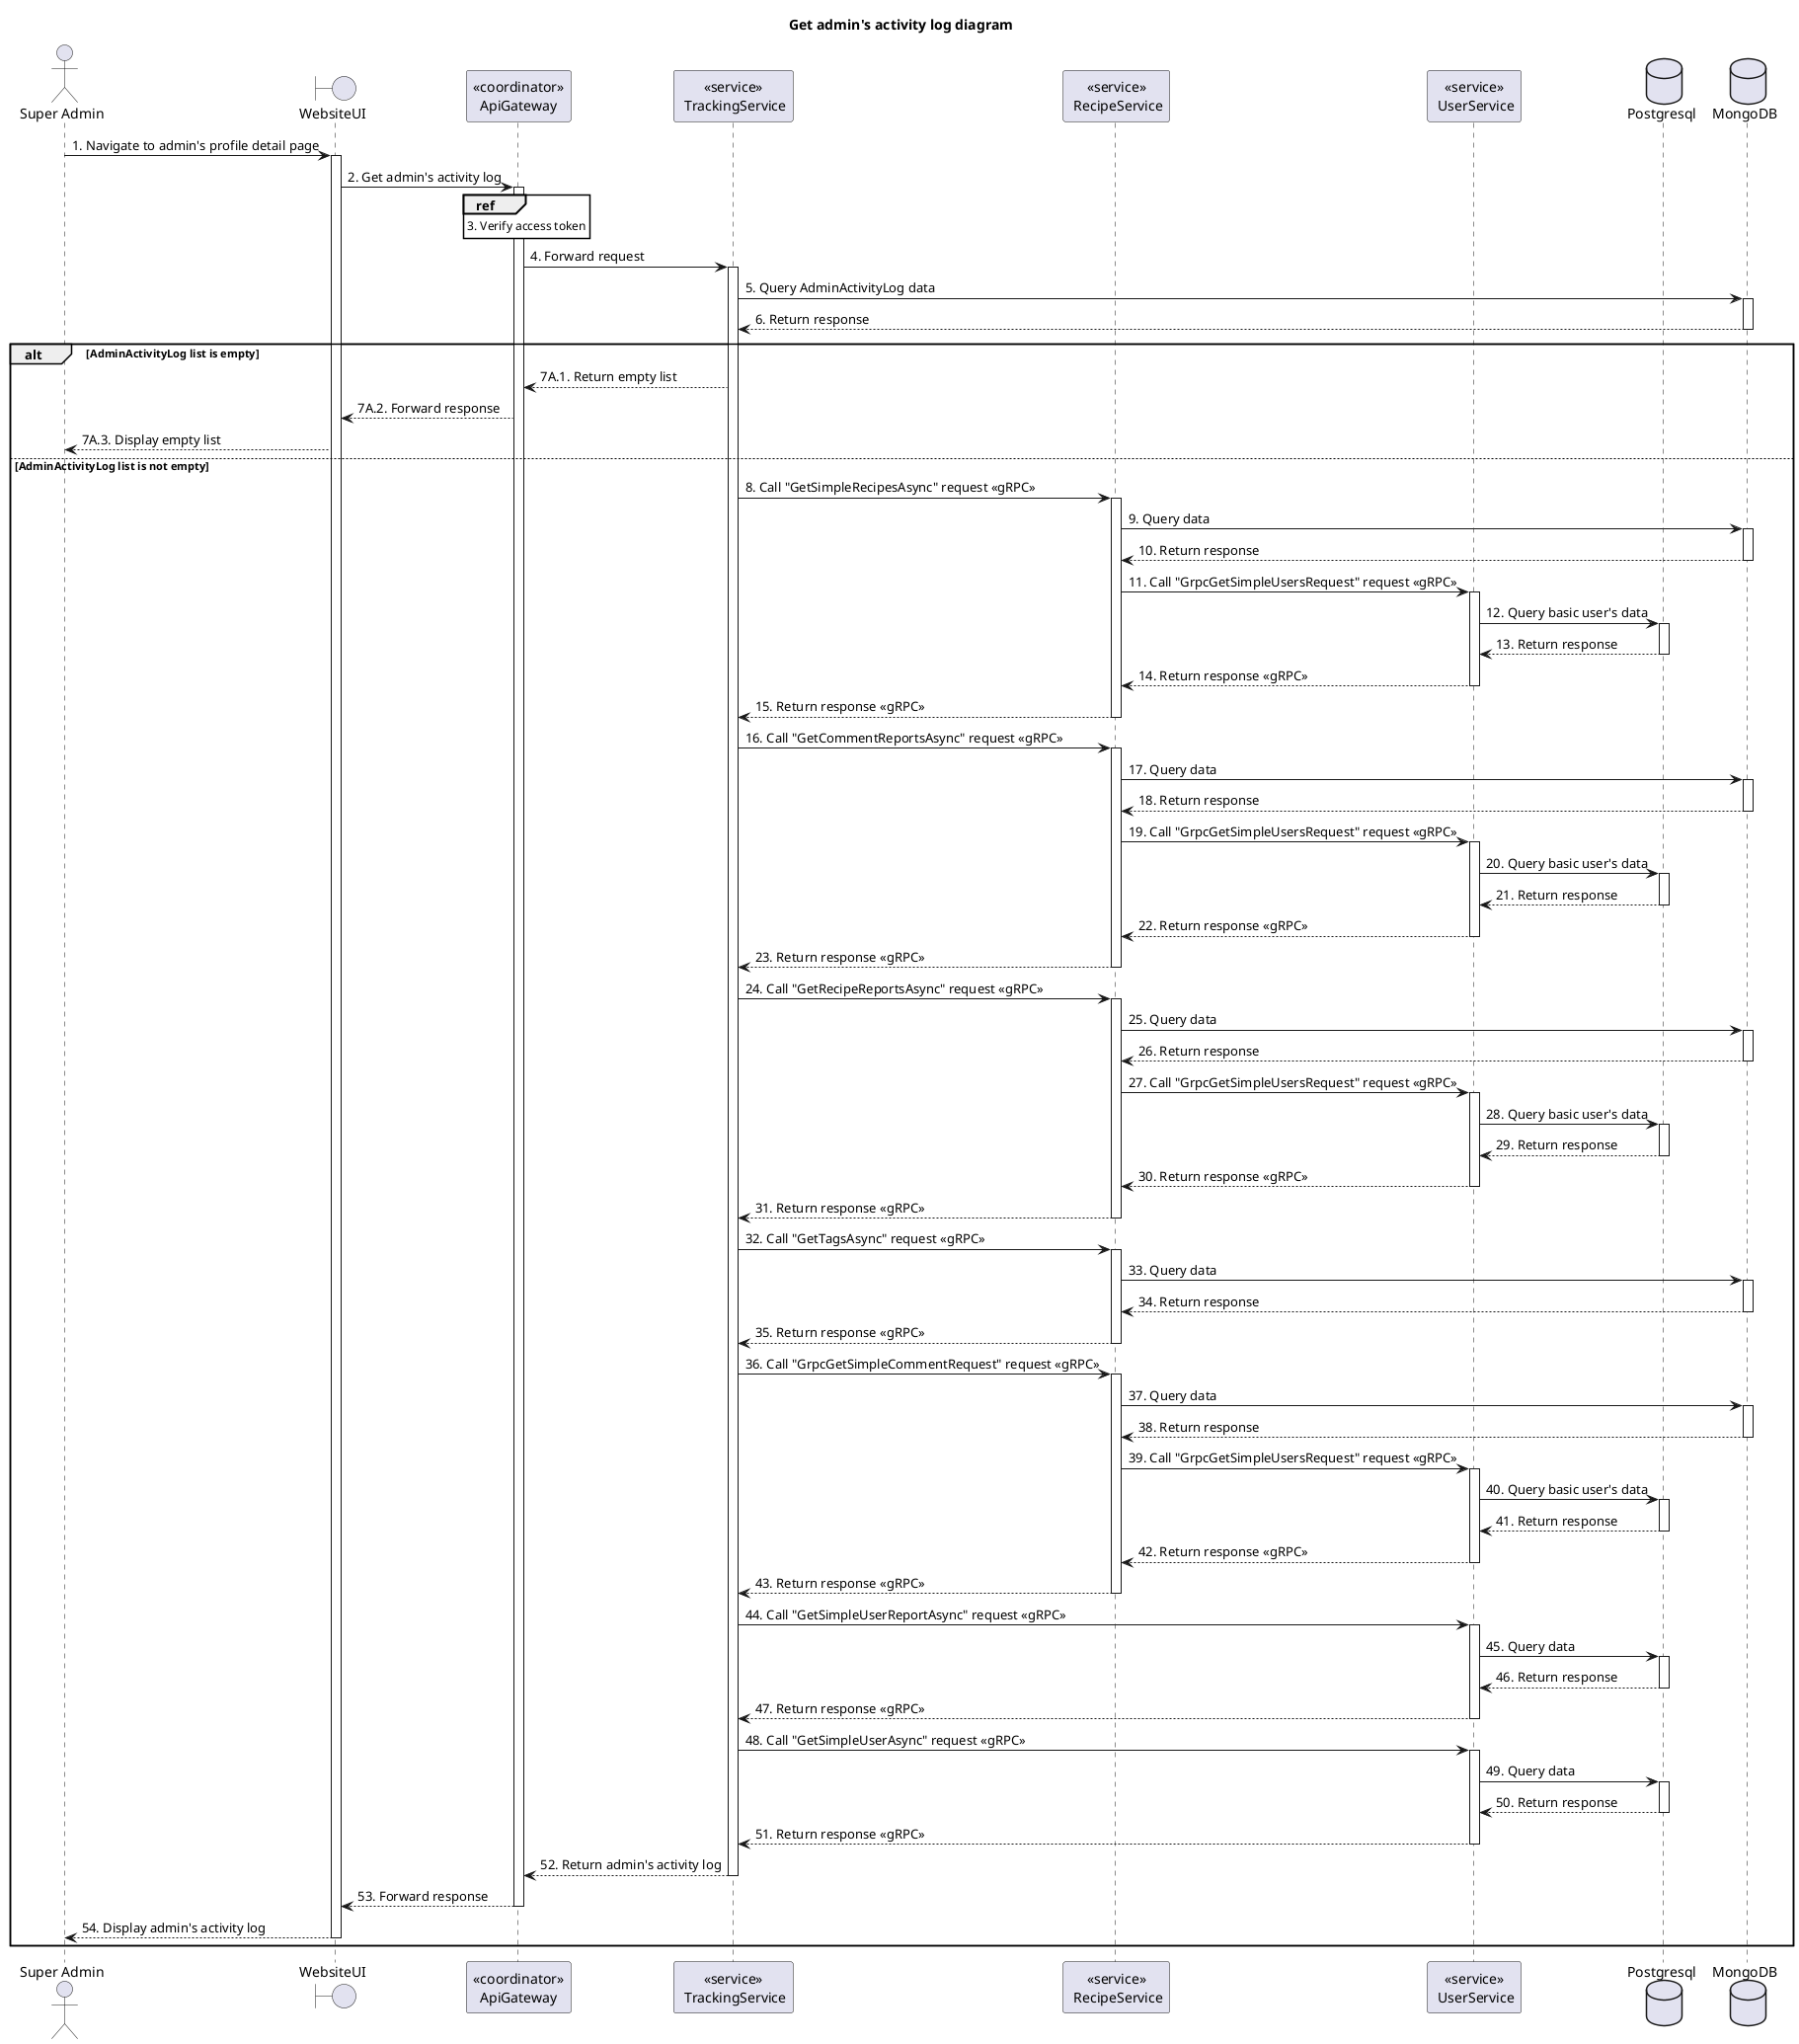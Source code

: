 @startuml Sequence
title "Get admin's activity log diagram"
' Style section
<style>
  sequenceDiagram {
    reference {
      BackGroundColor white
    }
}
</style>

actor "Super Admin" as SuperAdmin
boundary WebsiteUI
participant "<<coordinator>>\nApiGateway" as ApiGateway
participant "<<service>>\n TrackingService" as TrackingService
participant "<<service>>\n RecipeService" as RecipeService
participant "<<service>>\n UserService" as UserService
database Postgresql
database MongoDB

SuperAdmin -> WebsiteUI++: 1. Navigate to admin's profile detail page

WebsiteUI -> ApiGateway++: 2. Get admin's activity log

ref over ApiGateway: 3. Verify access token

ApiGateway -> TrackingService++: 4. Forward request

TrackingService -> MongoDB++: 5. Query AdminActivityLog data
TrackingService <-- MongoDB--: 6. Return response

alt AdminActivityLog list is empty
    ApiGateway <-- TrackingService: 7A.1. Return empty list
    WebsiteUI <-- ApiGateway: 7A.2. Forward response
    SuperAdmin <-- WebsiteUI: 7A.3. Display empty list
else AdminActivityLog list is not empty
    TrackingService -> RecipeService++: 8. Call "GetSimpleRecipesAsync" request <<gRPC>>
    RecipeService -> MongoDB++: 9. Query data
    RecipeService <-- MongoDB--: 10. Return response
    RecipeService -> UserService++: 11. Call "GrpcGetSimpleUsersRequest" request <<gRPC>>
    UserService -> Postgresql++: 12. Query basic user's data
    UserService <-- Postgresql--: 13. Return response
    RecipeService <-- UserService--: 14. Return response <<gRPC>>
    TrackingService <-- RecipeService--: 15. Return response <<gRPC>>

    TrackingService -> RecipeService++: 16. Call "GetCommentReportsAsync" request <<gRPC>>
    RecipeService -> MongoDB++: 17. Query data
    RecipeService <-- MongoDB--: 18. Return response
    RecipeService -> UserService++: 19. Call "GrpcGetSimpleUsersRequest" request <<gRPC>>
    UserService -> Postgresql++: 20. Query basic user's data
    UserService <-- Postgresql--: 21. Return response
    RecipeService <-- UserService--: 22. Return response <<gRPC>>
    TrackingService <-- RecipeService--: 23. Return response <<gRPC>>

    TrackingService -> RecipeService++: 24. Call "GetRecipeReportsAsync" request <<gRPC>>
    RecipeService -> MongoDB++: 25. Query data
    RecipeService <-- MongoDB--: 26. Return response
    RecipeService -> UserService++: 27. Call "GrpcGetSimpleUsersRequest" request <<gRPC>>
    UserService -> Postgresql++: 28. Query basic user's data
    UserService <-- Postgresql--: 29. Return response
    RecipeService <-- UserService--: 30. Return response <<gRPC>>
    TrackingService <-- RecipeService--: 31. Return response <<gRPC>>

    TrackingService -> RecipeService++: 32. Call "GetTagsAsync" request <<gRPC>>
    RecipeService -> MongoDB++: 33. Query data
    RecipeService <-- MongoDB--: 34. Return response
    TrackingService <-- RecipeService--: 35. Return response <<gRPC>>

    TrackingService -> RecipeService++: 36. Call "GrpcGetSimpleCommentRequest" request <<gRPC>>
    RecipeService -> MongoDB++: 37. Query data
    RecipeService <-- MongoDB--: 38. Return response
    RecipeService -> UserService++: 39. Call "GrpcGetSimpleUsersRequest" request <<gRPC>>
    UserService -> Postgresql++: 40. Query basic user's data
    UserService <-- Postgresql--: 41. Return response
    RecipeService <-- UserService--: 42. Return response <<gRPC>>
    TrackingService <-- RecipeService--: 43. Return response <<gRPC>>

    TrackingService -> UserService++: 44. Call "GetSimpleUserReportAsync" request <<gRPC>>
    UserService -> Postgresql++: 45. Query data
    UserService <-- Postgresql--: 46. Return response
    TrackingService <-- UserService--: 47. Return response <<gRPC>>

    TrackingService -> UserService++: 48. Call "GetSimpleUserAsync" request <<gRPC>>
    UserService -> Postgresql++: 49. Query data
    UserService <-- Postgresql--: 50. Return response
    TrackingService <-- UserService--: 51. Return response <<gRPC>>

    ApiGateway <-- TrackingService--: 52. Return admin's activity log
    WebsiteUI <-- ApiGateway--: 53. Forward response
    SuperAdmin <-- WebsiteUI--: 54. Display admin's activity log
end alt

@enduml
